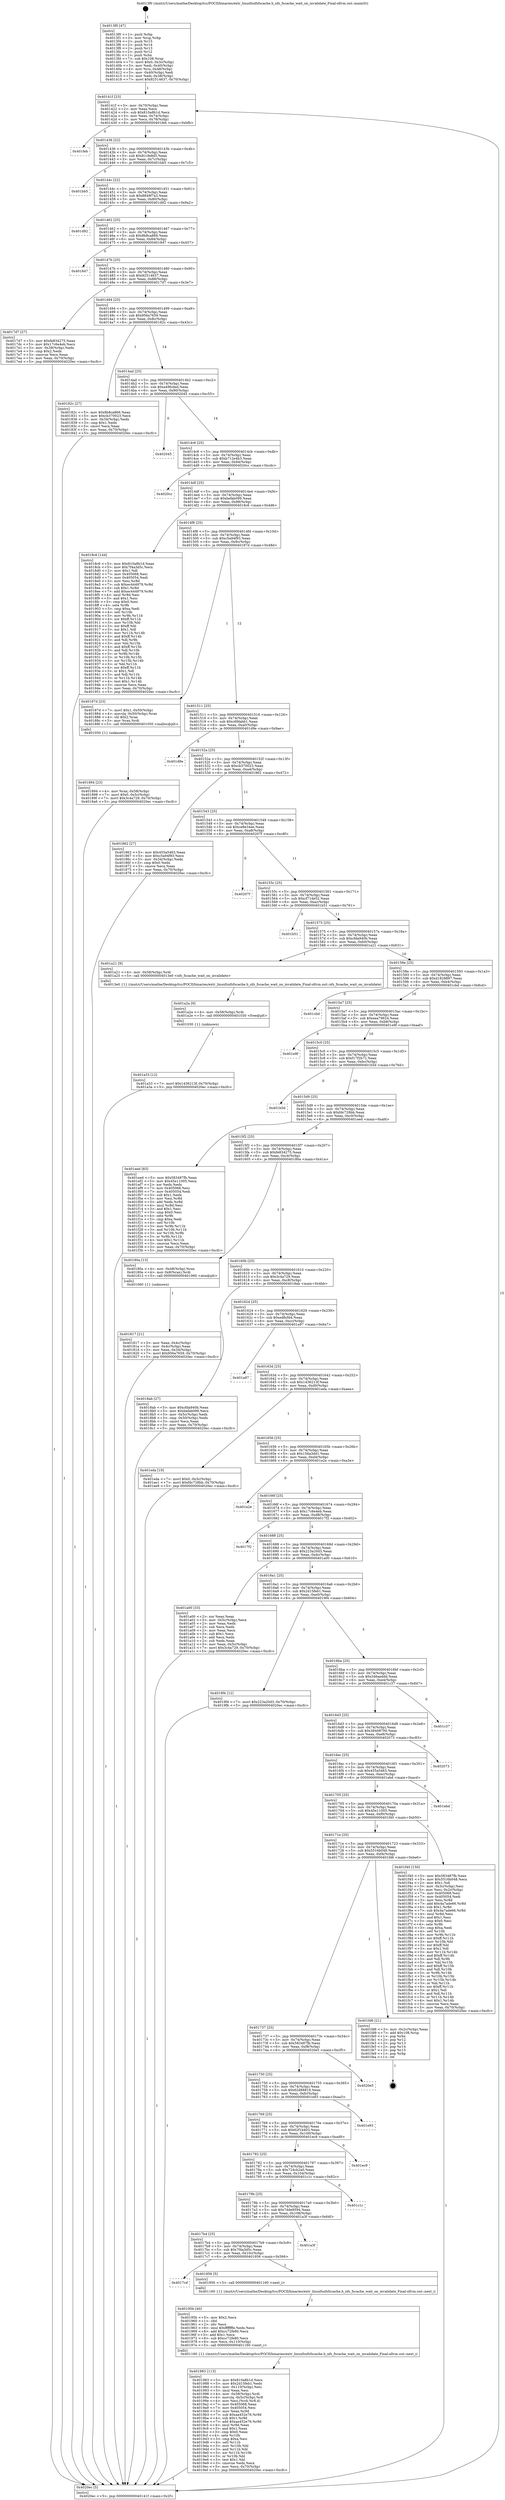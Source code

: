 digraph "0x4013f0" {
  label = "0x4013f0 (/mnt/c/Users/mathe/Desktop/tcc/POCII/binaries/extr_linuxfsnfsfscache.h_nfs_fscache_wait_on_invalidate_Final-ollvm.out::main(0))"
  labelloc = "t"
  node[shape=record]

  Entry [label="",width=0.3,height=0.3,shape=circle,fillcolor=black,style=filled]
  "0x40141f" [label="{
     0x40141f [23]\l
     | [instrs]\l
     &nbsp;&nbsp;0x40141f \<+3\>: mov -0x70(%rbp),%eax\l
     &nbsp;&nbsp;0x401422 \<+2\>: mov %eax,%ecx\l
     &nbsp;&nbsp;0x401424 \<+6\>: sub $0x810a8b1d,%ecx\l
     &nbsp;&nbsp;0x40142a \<+3\>: mov %eax,-0x74(%rbp)\l
     &nbsp;&nbsp;0x40142d \<+3\>: mov %ecx,-0x78(%rbp)\l
     &nbsp;&nbsp;0x401430 \<+6\>: je 0000000000401feb \<main+0xbfb\>\l
  }"]
  "0x401feb" [label="{
     0x401feb\l
  }", style=dashed]
  "0x401436" [label="{
     0x401436 [22]\l
     | [instrs]\l
     &nbsp;&nbsp;0x401436 \<+5\>: jmp 000000000040143b \<main+0x4b\>\l
     &nbsp;&nbsp;0x40143b \<+3\>: mov -0x74(%rbp),%eax\l
     &nbsp;&nbsp;0x40143e \<+5\>: sub $0x81cfe8d5,%eax\l
     &nbsp;&nbsp;0x401443 \<+3\>: mov %eax,-0x7c(%rbp)\l
     &nbsp;&nbsp;0x401446 \<+6\>: je 0000000000401bb5 \<main+0x7c5\>\l
  }"]
  Exit [label="",width=0.3,height=0.3,shape=circle,fillcolor=black,style=filled,peripheries=2]
  "0x401bb5" [label="{
     0x401bb5\l
  }", style=dashed]
  "0x40144c" [label="{
     0x40144c [22]\l
     | [instrs]\l
     &nbsp;&nbsp;0x40144c \<+5\>: jmp 0000000000401451 \<main+0x61\>\l
     &nbsp;&nbsp;0x401451 \<+3\>: mov -0x74(%rbp),%eax\l
     &nbsp;&nbsp;0x401454 \<+5\>: sub $0x8849f7a3,%eax\l
     &nbsp;&nbsp;0x401459 \<+3\>: mov %eax,-0x80(%rbp)\l
     &nbsp;&nbsp;0x40145c \<+6\>: je 0000000000401d92 \<main+0x9a2\>\l
  }"]
  "0x401a33" [label="{
     0x401a33 [12]\l
     | [instrs]\l
     &nbsp;&nbsp;0x401a33 \<+7\>: movl $0x1436213f,-0x70(%rbp)\l
     &nbsp;&nbsp;0x401a3a \<+5\>: jmp 00000000004020ec \<main+0xcfc\>\l
  }"]
  "0x401d92" [label="{
     0x401d92\l
  }", style=dashed]
  "0x401462" [label="{
     0x401462 [25]\l
     | [instrs]\l
     &nbsp;&nbsp;0x401462 \<+5\>: jmp 0000000000401467 \<main+0x77\>\l
     &nbsp;&nbsp;0x401467 \<+3\>: mov -0x74(%rbp),%eax\l
     &nbsp;&nbsp;0x40146a \<+5\>: sub $0x8b8ca866,%eax\l
     &nbsp;&nbsp;0x40146f \<+6\>: mov %eax,-0x84(%rbp)\l
     &nbsp;&nbsp;0x401475 \<+6\>: je 0000000000401847 \<main+0x457\>\l
  }"]
  "0x401a2a" [label="{
     0x401a2a [9]\l
     | [instrs]\l
     &nbsp;&nbsp;0x401a2a \<+4\>: mov -0x58(%rbp),%rdi\l
     &nbsp;&nbsp;0x401a2e \<+5\>: call 0000000000401030 \<free@plt\>\l
     | [calls]\l
     &nbsp;&nbsp;0x401030 \{1\} (unknown)\l
  }"]
  "0x401847" [label="{
     0x401847\l
  }", style=dashed]
  "0x40147b" [label="{
     0x40147b [25]\l
     | [instrs]\l
     &nbsp;&nbsp;0x40147b \<+5\>: jmp 0000000000401480 \<main+0x90\>\l
     &nbsp;&nbsp;0x401480 \<+3\>: mov -0x74(%rbp),%eax\l
     &nbsp;&nbsp;0x401483 \<+5\>: sub $0x92514637,%eax\l
     &nbsp;&nbsp;0x401488 \<+6\>: mov %eax,-0x88(%rbp)\l
     &nbsp;&nbsp;0x40148e \<+6\>: je 00000000004017d7 \<main+0x3e7\>\l
  }"]
  "0x401983" [label="{
     0x401983 [113]\l
     | [instrs]\l
     &nbsp;&nbsp;0x401983 \<+5\>: mov $0x810a8b1d,%ecx\l
     &nbsp;&nbsp;0x401988 \<+5\>: mov $0x2d15feb1,%edx\l
     &nbsp;&nbsp;0x40198d \<+6\>: mov -0x110(%rbp),%esi\l
     &nbsp;&nbsp;0x401993 \<+3\>: imul %eax,%esi\l
     &nbsp;&nbsp;0x401996 \<+4\>: mov -0x58(%rbp),%rdi\l
     &nbsp;&nbsp;0x40199a \<+4\>: movslq -0x5c(%rbp),%r8\l
     &nbsp;&nbsp;0x40199e \<+4\>: mov %esi,(%rdi,%r8,4)\l
     &nbsp;&nbsp;0x4019a2 \<+7\>: mov 0x405068,%eax\l
     &nbsp;&nbsp;0x4019a9 \<+7\>: mov 0x405054,%esi\l
     &nbsp;&nbsp;0x4019b0 \<+3\>: mov %eax,%r9d\l
     &nbsp;&nbsp;0x4019b3 \<+7\>: sub $0xaa452e76,%r9d\l
     &nbsp;&nbsp;0x4019ba \<+4\>: sub $0x1,%r9d\l
     &nbsp;&nbsp;0x4019be \<+7\>: add $0xaa452e76,%r9d\l
     &nbsp;&nbsp;0x4019c5 \<+4\>: imul %r9d,%eax\l
     &nbsp;&nbsp;0x4019c9 \<+3\>: and $0x1,%eax\l
     &nbsp;&nbsp;0x4019cc \<+3\>: cmp $0x0,%eax\l
     &nbsp;&nbsp;0x4019cf \<+4\>: sete %r10b\l
     &nbsp;&nbsp;0x4019d3 \<+3\>: cmp $0xa,%esi\l
     &nbsp;&nbsp;0x4019d6 \<+4\>: setl %r11b\l
     &nbsp;&nbsp;0x4019da \<+3\>: mov %r10b,%bl\l
     &nbsp;&nbsp;0x4019dd \<+3\>: and %r11b,%bl\l
     &nbsp;&nbsp;0x4019e0 \<+3\>: xor %r11b,%r10b\l
     &nbsp;&nbsp;0x4019e3 \<+3\>: or %r10b,%bl\l
     &nbsp;&nbsp;0x4019e6 \<+3\>: test $0x1,%bl\l
     &nbsp;&nbsp;0x4019e9 \<+3\>: cmovne %edx,%ecx\l
     &nbsp;&nbsp;0x4019ec \<+3\>: mov %ecx,-0x70(%rbp)\l
     &nbsp;&nbsp;0x4019ef \<+5\>: jmp 00000000004020ec \<main+0xcfc\>\l
  }"]
  "0x4017d7" [label="{
     0x4017d7 [27]\l
     | [instrs]\l
     &nbsp;&nbsp;0x4017d7 \<+5\>: mov $0xfe834275,%eax\l
     &nbsp;&nbsp;0x4017dc \<+5\>: mov $0x17c6e4eb,%ecx\l
     &nbsp;&nbsp;0x4017e1 \<+3\>: mov -0x38(%rbp),%edx\l
     &nbsp;&nbsp;0x4017e4 \<+3\>: cmp $0x2,%edx\l
     &nbsp;&nbsp;0x4017e7 \<+3\>: cmovne %ecx,%eax\l
     &nbsp;&nbsp;0x4017ea \<+3\>: mov %eax,-0x70(%rbp)\l
     &nbsp;&nbsp;0x4017ed \<+5\>: jmp 00000000004020ec \<main+0xcfc\>\l
  }"]
  "0x401494" [label="{
     0x401494 [25]\l
     | [instrs]\l
     &nbsp;&nbsp;0x401494 \<+5\>: jmp 0000000000401499 \<main+0xa9\>\l
     &nbsp;&nbsp;0x401499 \<+3\>: mov -0x74(%rbp),%eax\l
     &nbsp;&nbsp;0x40149c \<+5\>: sub $0x956a7659,%eax\l
     &nbsp;&nbsp;0x4014a1 \<+6\>: mov %eax,-0x8c(%rbp)\l
     &nbsp;&nbsp;0x4014a7 \<+6\>: je 000000000040182c \<main+0x43c\>\l
  }"]
  "0x4020ec" [label="{
     0x4020ec [5]\l
     | [instrs]\l
     &nbsp;&nbsp;0x4020ec \<+5\>: jmp 000000000040141f \<main+0x2f\>\l
  }"]
  "0x4013f0" [label="{
     0x4013f0 [47]\l
     | [instrs]\l
     &nbsp;&nbsp;0x4013f0 \<+1\>: push %rbp\l
     &nbsp;&nbsp;0x4013f1 \<+3\>: mov %rsp,%rbp\l
     &nbsp;&nbsp;0x4013f4 \<+2\>: push %r15\l
     &nbsp;&nbsp;0x4013f6 \<+2\>: push %r14\l
     &nbsp;&nbsp;0x4013f8 \<+2\>: push %r13\l
     &nbsp;&nbsp;0x4013fa \<+2\>: push %r12\l
     &nbsp;&nbsp;0x4013fc \<+1\>: push %rbx\l
     &nbsp;&nbsp;0x4013fd \<+7\>: sub $0x108,%rsp\l
     &nbsp;&nbsp;0x401404 \<+7\>: movl $0x0,-0x3c(%rbp)\l
     &nbsp;&nbsp;0x40140b \<+3\>: mov %edi,-0x40(%rbp)\l
     &nbsp;&nbsp;0x40140e \<+4\>: mov %rsi,-0x48(%rbp)\l
     &nbsp;&nbsp;0x401412 \<+3\>: mov -0x40(%rbp),%edi\l
     &nbsp;&nbsp;0x401415 \<+3\>: mov %edi,-0x38(%rbp)\l
     &nbsp;&nbsp;0x401418 \<+7\>: movl $0x92514637,-0x70(%rbp)\l
  }"]
  "0x40195b" [label="{
     0x40195b [40]\l
     | [instrs]\l
     &nbsp;&nbsp;0x40195b \<+5\>: mov $0x2,%ecx\l
     &nbsp;&nbsp;0x401960 \<+1\>: cltd\l
     &nbsp;&nbsp;0x401961 \<+2\>: idiv %ecx\l
     &nbsp;&nbsp;0x401963 \<+6\>: imul $0xfffffffe,%edx,%ecx\l
     &nbsp;&nbsp;0x401969 \<+6\>: add $0xcc72fe80,%ecx\l
     &nbsp;&nbsp;0x40196f \<+3\>: add $0x1,%ecx\l
     &nbsp;&nbsp;0x401972 \<+6\>: sub $0xcc72fe80,%ecx\l
     &nbsp;&nbsp;0x401978 \<+6\>: mov %ecx,-0x110(%rbp)\l
     &nbsp;&nbsp;0x40197e \<+5\>: call 0000000000401160 \<next_i\>\l
     | [calls]\l
     &nbsp;&nbsp;0x401160 \{1\} (/mnt/c/Users/mathe/Desktop/tcc/POCII/binaries/extr_linuxfsnfsfscache.h_nfs_fscache_wait_on_invalidate_Final-ollvm.out::next_i)\l
  }"]
  "0x40182c" [label="{
     0x40182c [27]\l
     | [instrs]\l
     &nbsp;&nbsp;0x40182c \<+5\>: mov $0x8b8ca866,%eax\l
     &nbsp;&nbsp;0x401831 \<+5\>: mov $0xcb370023,%ecx\l
     &nbsp;&nbsp;0x401836 \<+3\>: mov -0x34(%rbp),%edx\l
     &nbsp;&nbsp;0x401839 \<+3\>: cmp $0x1,%edx\l
     &nbsp;&nbsp;0x40183c \<+3\>: cmovl %ecx,%eax\l
     &nbsp;&nbsp;0x40183f \<+3\>: mov %eax,-0x70(%rbp)\l
     &nbsp;&nbsp;0x401842 \<+5\>: jmp 00000000004020ec \<main+0xcfc\>\l
  }"]
  "0x4014ad" [label="{
     0x4014ad [25]\l
     | [instrs]\l
     &nbsp;&nbsp;0x4014ad \<+5\>: jmp 00000000004014b2 \<main+0xc2\>\l
     &nbsp;&nbsp;0x4014b2 \<+3\>: mov -0x74(%rbp),%eax\l
     &nbsp;&nbsp;0x4014b5 \<+5\>: sub $0xa49fcded,%eax\l
     &nbsp;&nbsp;0x4014ba \<+6\>: mov %eax,-0x90(%rbp)\l
     &nbsp;&nbsp;0x4014c0 \<+6\>: je 0000000000402045 \<main+0xc55\>\l
  }"]
  "0x4017cd" [label="{
     0x4017cd\l
  }", style=dashed]
  "0x402045" [label="{
     0x402045\l
  }", style=dashed]
  "0x4014c6" [label="{
     0x4014c6 [25]\l
     | [instrs]\l
     &nbsp;&nbsp;0x4014c6 \<+5\>: jmp 00000000004014cb \<main+0xdb\>\l
     &nbsp;&nbsp;0x4014cb \<+3\>: mov -0x74(%rbp),%eax\l
     &nbsp;&nbsp;0x4014ce \<+5\>: sub $0xb712e4b3,%eax\l
     &nbsp;&nbsp;0x4014d3 \<+6\>: mov %eax,-0x94(%rbp)\l
     &nbsp;&nbsp;0x4014d9 \<+6\>: je 00000000004020cc \<main+0xcdc\>\l
  }"]
  "0x401956" [label="{
     0x401956 [5]\l
     | [instrs]\l
     &nbsp;&nbsp;0x401956 \<+5\>: call 0000000000401160 \<next_i\>\l
     | [calls]\l
     &nbsp;&nbsp;0x401160 \{1\} (/mnt/c/Users/mathe/Desktop/tcc/POCII/binaries/extr_linuxfsnfsfscache.h_nfs_fscache_wait_on_invalidate_Final-ollvm.out::next_i)\l
  }"]
  "0x4020cc" [label="{
     0x4020cc\l
  }", style=dashed]
  "0x4014df" [label="{
     0x4014df [25]\l
     | [instrs]\l
     &nbsp;&nbsp;0x4014df \<+5\>: jmp 00000000004014e4 \<main+0xf4\>\l
     &nbsp;&nbsp;0x4014e4 \<+3\>: mov -0x74(%rbp),%eax\l
     &nbsp;&nbsp;0x4014e7 \<+5\>: sub $0xbefab099,%eax\l
     &nbsp;&nbsp;0x4014ec \<+6\>: mov %eax,-0x98(%rbp)\l
     &nbsp;&nbsp;0x4014f2 \<+6\>: je 00000000004018c6 \<main+0x4d6\>\l
  }"]
  "0x4017b4" [label="{
     0x4017b4 [25]\l
     | [instrs]\l
     &nbsp;&nbsp;0x4017b4 \<+5\>: jmp 00000000004017b9 \<main+0x3c9\>\l
     &nbsp;&nbsp;0x4017b9 \<+3\>: mov -0x74(%rbp),%eax\l
     &nbsp;&nbsp;0x4017bc \<+5\>: sub $0x7f4a3d5c,%eax\l
     &nbsp;&nbsp;0x4017c1 \<+6\>: mov %eax,-0x10c(%rbp)\l
     &nbsp;&nbsp;0x4017c7 \<+6\>: je 0000000000401956 \<main+0x566\>\l
  }"]
  "0x4018c6" [label="{
     0x4018c6 [144]\l
     | [instrs]\l
     &nbsp;&nbsp;0x4018c6 \<+5\>: mov $0x810a8b1d,%eax\l
     &nbsp;&nbsp;0x4018cb \<+5\>: mov $0x7f4a3d5c,%ecx\l
     &nbsp;&nbsp;0x4018d0 \<+2\>: mov $0x1,%dl\l
     &nbsp;&nbsp;0x4018d2 \<+7\>: mov 0x405068,%esi\l
     &nbsp;&nbsp;0x4018d9 \<+7\>: mov 0x405054,%edi\l
     &nbsp;&nbsp;0x4018e0 \<+3\>: mov %esi,%r8d\l
     &nbsp;&nbsp;0x4018e3 \<+7\>: sub $0xec444979,%r8d\l
     &nbsp;&nbsp;0x4018ea \<+4\>: sub $0x1,%r8d\l
     &nbsp;&nbsp;0x4018ee \<+7\>: add $0xec444979,%r8d\l
     &nbsp;&nbsp;0x4018f5 \<+4\>: imul %r8d,%esi\l
     &nbsp;&nbsp;0x4018f9 \<+3\>: and $0x1,%esi\l
     &nbsp;&nbsp;0x4018fc \<+3\>: cmp $0x0,%esi\l
     &nbsp;&nbsp;0x4018ff \<+4\>: sete %r9b\l
     &nbsp;&nbsp;0x401903 \<+3\>: cmp $0xa,%edi\l
     &nbsp;&nbsp;0x401906 \<+4\>: setl %r10b\l
     &nbsp;&nbsp;0x40190a \<+3\>: mov %r9b,%r11b\l
     &nbsp;&nbsp;0x40190d \<+4\>: xor $0xff,%r11b\l
     &nbsp;&nbsp;0x401911 \<+3\>: mov %r10b,%bl\l
     &nbsp;&nbsp;0x401914 \<+3\>: xor $0xff,%bl\l
     &nbsp;&nbsp;0x401917 \<+3\>: xor $0x1,%dl\l
     &nbsp;&nbsp;0x40191a \<+3\>: mov %r11b,%r14b\l
     &nbsp;&nbsp;0x40191d \<+4\>: and $0xff,%r14b\l
     &nbsp;&nbsp;0x401921 \<+3\>: and %dl,%r9b\l
     &nbsp;&nbsp;0x401924 \<+3\>: mov %bl,%r15b\l
     &nbsp;&nbsp;0x401927 \<+4\>: and $0xff,%r15b\l
     &nbsp;&nbsp;0x40192b \<+3\>: and %dl,%r10b\l
     &nbsp;&nbsp;0x40192e \<+3\>: or %r9b,%r14b\l
     &nbsp;&nbsp;0x401931 \<+3\>: or %r10b,%r15b\l
     &nbsp;&nbsp;0x401934 \<+3\>: xor %r15b,%r14b\l
     &nbsp;&nbsp;0x401937 \<+3\>: or %bl,%r11b\l
     &nbsp;&nbsp;0x40193a \<+4\>: xor $0xff,%r11b\l
     &nbsp;&nbsp;0x40193e \<+3\>: or $0x1,%dl\l
     &nbsp;&nbsp;0x401941 \<+3\>: and %dl,%r11b\l
     &nbsp;&nbsp;0x401944 \<+3\>: or %r11b,%r14b\l
     &nbsp;&nbsp;0x401947 \<+4\>: test $0x1,%r14b\l
     &nbsp;&nbsp;0x40194b \<+3\>: cmovne %ecx,%eax\l
     &nbsp;&nbsp;0x40194e \<+3\>: mov %eax,-0x70(%rbp)\l
     &nbsp;&nbsp;0x401951 \<+5\>: jmp 00000000004020ec \<main+0xcfc\>\l
  }"]
  "0x4014f8" [label="{
     0x4014f8 [25]\l
     | [instrs]\l
     &nbsp;&nbsp;0x4014f8 \<+5\>: jmp 00000000004014fd \<main+0x10d\>\l
     &nbsp;&nbsp;0x4014fd \<+3\>: mov -0x74(%rbp),%eax\l
     &nbsp;&nbsp;0x401500 \<+5\>: sub $0xc5a94f93,%eax\l
     &nbsp;&nbsp;0x401505 \<+6\>: mov %eax,-0x9c(%rbp)\l
     &nbsp;&nbsp;0x40150b \<+6\>: je 000000000040187d \<main+0x48d\>\l
  }"]
  "0x401a3f" [label="{
     0x401a3f\l
  }", style=dashed]
  "0x40187d" [label="{
     0x40187d [23]\l
     | [instrs]\l
     &nbsp;&nbsp;0x40187d \<+7\>: movl $0x1,-0x50(%rbp)\l
     &nbsp;&nbsp;0x401884 \<+4\>: movslq -0x50(%rbp),%rax\l
     &nbsp;&nbsp;0x401888 \<+4\>: shl $0x2,%rax\l
     &nbsp;&nbsp;0x40188c \<+3\>: mov %rax,%rdi\l
     &nbsp;&nbsp;0x40188f \<+5\>: call 0000000000401050 \<malloc@plt\>\l
     | [calls]\l
     &nbsp;&nbsp;0x401050 \{1\} (unknown)\l
  }"]
  "0x401511" [label="{
     0x401511 [25]\l
     | [instrs]\l
     &nbsp;&nbsp;0x401511 \<+5\>: jmp 0000000000401516 \<main+0x126\>\l
     &nbsp;&nbsp;0x401516 \<+3\>: mov -0x74(%rbp),%eax\l
     &nbsp;&nbsp;0x401519 \<+5\>: sub $0xc6fdabb1,%eax\l
     &nbsp;&nbsp;0x40151e \<+6\>: mov %eax,-0xa0(%rbp)\l
     &nbsp;&nbsp;0x401524 \<+6\>: je 0000000000401d9e \<main+0x9ae\>\l
  }"]
  "0x40179b" [label="{
     0x40179b [25]\l
     | [instrs]\l
     &nbsp;&nbsp;0x40179b \<+5\>: jmp 00000000004017a0 \<main+0x3b0\>\l
     &nbsp;&nbsp;0x4017a0 \<+3\>: mov -0x74(%rbp),%eax\l
     &nbsp;&nbsp;0x4017a3 \<+5\>: sub $0x7dde9594,%eax\l
     &nbsp;&nbsp;0x4017a8 \<+6\>: mov %eax,-0x108(%rbp)\l
     &nbsp;&nbsp;0x4017ae \<+6\>: je 0000000000401a3f \<main+0x64f\>\l
  }"]
  "0x401d9e" [label="{
     0x401d9e\l
  }", style=dashed]
  "0x40152a" [label="{
     0x40152a [25]\l
     | [instrs]\l
     &nbsp;&nbsp;0x40152a \<+5\>: jmp 000000000040152f \<main+0x13f\>\l
     &nbsp;&nbsp;0x40152f \<+3\>: mov -0x74(%rbp),%eax\l
     &nbsp;&nbsp;0x401532 \<+5\>: sub $0xcb370023,%eax\l
     &nbsp;&nbsp;0x401537 \<+6\>: mov %eax,-0xa4(%rbp)\l
     &nbsp;&nbsp;0x40153d \<+6\>: je 0000000000401862 \<main+0x472\>\l
  }"]
  "0x401c1c" [label="{
     0x401c1c\l
  }", style=dashed]
  "0x401862" [label="{
     0x401862 [27]\l
     | [instrs]\l
     &nbsp;&nbsp;0x401862 \<+5\>: mov $0x455a5463,%eax\l
     &nbsp;&nbsp;0x401867 \<+5\>: mov $0xc5a94f93,%ecx\l
     &nbsp;&nbsp;0x40186c \<+3\>: mov -0x34(%rbp),%edx\l
     &nbsp;&nbsp;0x40186f \<+3\>: cmp $0x0,%edx\l
     &nbsp;&nbsp;0x401872 \<+3\>: cmove %ecx,%eax\l
     &nbsp;&nbsp;0x401875 \<+3\>: mov %eax,-0x70(%rbp)\l
     &nbsp;&nbsp;0x401878 \<+5\>: jmp 00000000004020ec \<main+0xcfc\>\l
  }"]
  "0x401543" [label="{
     0x401543 [25]\l
     | [instrs]\l
     &nbsp;&nbsp;0x401543 \<+5\>: jmp 0000000000401548 \<main+0x158\>\l
     &nbsp;&nbsp;0x401548 \<+3\>: mov -0x74(%rbp),%eax\l
     &nbsp;&nbsp;0x40154b \<+5\>: sub $0xce8e34ee,%eax\l
     &nbsp;&nbsp;0x401550 \<+6\>: mov %eax,-0xa8(%rbp)\l
     &nbsp;&nbsp;0x401556 \<+6\>: je 000000000040207f \<main+0xc8f\>\l
  }"]
  "0x401782" [label="{
     0x401782 [25]\l
     | [instrs]\l
     &nbsp;&nbsp;0x401782 \<+5\>: jmp 0000000000401787 \<main+0x397\>\l
     &nbsp;&nbsp;0x401787 \<+3\>: mov -0x74(%rbp),%eax\l
     &nbsp;&nbsp;0x40178a \<+5\>: sub $0x724cb2a0,%eax\l
     &nbsp;&nbsp;0x40178f \<+6\>: mov %eax,-0x104(%rbp)\l
     &nbsp;&nbsp;0x401795 \<+6\>: je 0000000000401c1c \<main+0x82c\>\l
  }"]
  "0x40207f" [label="{
     0x40207f\l
  }", style=dashed]
  "0x40155c" [label="{
     0x40155c [25]\l
     | [instrs]\l
     &nbsp;&nbsp;0x40155c \<+5\>: jmp 0000000000401561 \<main+0x171\>\l
     &nbsp;&nbsp;0x401561 \<+3\>: mov -0x74(%rbp),%eax\l
     &nbsp;&nbsp;0x401564 \<+5\>: sub $0xcf71de52,%eax\l
     &nbsp;&nbsp;0x401569 \<+6\>: mov %eax,-0xac(%rbp)\l
     &nbsp;&nbsp;0x40156f \<+6\>: je 0000000000401b51 \<main+0x761\>\l
  }"]
  "0x401ec9" [label="{
     0x401ec9\l
  }", style=dashed]
  "0x401b51" [label="{
     0x401b51\l
  }", style=dashed]
  "0x401575" [label="{
     0x401575 [25]\l
     | [instrs]\l
     &nbsp;&nbsp;0x401575 \<+5\>: jmp 000000000040157a \<main+0x18a\>\l
     &nbsp;&nbsp;0x40157a \<+3\>: mov -0x74(%rbp),%eax\l
     &nbsp;&nbsp;0x40157d \<+5\>: sub $0xcfda940b,%eax\l
     &nbsp;&nbsp;0x401582 \<+6\>: mov %eax,-0xb0(%rbp)\l
     &nbsp;&nbsp;0x401588 \<+6\>: je 0000000000401a21 \<main+0x631\>\l
  }"]
  "0x401769" [label="{
     0x401769 [25]\l
     | [instrs]\l
     &nbsp;&nbsp;0x401769 \<+5\>: jmp 000000000040176e \<main+0x37e\>\l
     &nbsp;&nbsp;0x40176e \<+3\>: mov -0x74(%rbp),%eax\l
     &nbsp;&nbsp;0x401771 \<+5\>: sub $0x62f1b403,%eax\l
     &nbsp;&nbsp;0x401776 \<+6\>: mov %eax,-0x100(%rbp)\l
     &nbsp;&nbsp;0x40177c \<+6\>: je 0000000000401ec9 \<main+0xad9\>\l
  }"]
  "0x401a21" [label="{
     0x401a21 [9]\l
     | [instrs]\l
     &nbsp;&nbsp;0x401a21 \<+4\>: mov -0x58(%rbp),%rdi\l
     &nbsp;&nbsp;0x401a25 \<+5\>: call 00000000004013e0 \<nfs_fscache_wait_on_invalidate\>\l
     | [calls]\l
     &nbsp;&nbsp;0x4013e0 \{1\} (/mnt/c/Users/mathe/Desktop/tcc/POCII/binaries/extr_linuxfsnfsfscache.h_nfs_fscache_wait_on_invalidate_Final-ollvm.out::nfs_fscache_wait_on_invalidate)\l
  }"]
  "0x40158e" [label="{
     0x40158e [25]\l
     | [instrs]\l
     &nbsp;&nbsp;0x40158e \<+5\>: jmp 0000000000401593 \<main+0x1a3\>\l
     &nbsp;&nbsp;0x401593 \<+3\>: mov -0x74(%rbp),%eax\l
     &nbsp;&nbsp;0x401596 \<+5\>: sub $0xd1828897,%eax\l
     &nbsp;&nbsp;0x40159b \<+6\>: mov %eax,-0xb4(%rbp)\l
     &nbsp;&nbsp;0x4015a1 \<+6\>: je 0000000000401cbd \<main+0x8cd\>\l
  }"]
  "0x401e93" [label="{
     0x401e93\l
  }", style=dashed]
  "0x401cbd" [label="{
     0x401cbd\l
  }", style=dashed]
  "0x4015a7" [label="{
     0x4015a7 [25]\l
     | [instrs]\l
     &nbsp;&nbsp;0x4015a7 \<+5\>: jmp 00000000004015ac \<main+0x1bc\>\l
     &nbsp;&nbsp;0x4015ac \<+3\>: mov -0x74(%rbp),%eax\l
     &nbsp;&nbsp;0x4015af \<+5\>: sub $0xeea79624,%eax\l
     &nbsp;&nbsp;0x4015b4 \<+6\>: mov %eax,-0xb8(%rbp)\l
     &nbsp;&nbsp;0x4015ba \<+6\>: je 0000000000401e9f \<main+0xaaf\>\l
  }"]
  "0x401750" [label="{
     0x401750 [25]\l
     | [instrs]\l
     &nbsp;&nbsp;0x401750 \<+5\>: jmp 0000000000401755 \<main+0x365\>\l
     &nbsp;&nbsp;0x401755 \<+3\>: mov -0x74(%rbp),%eax\l
     &nbsp;&nbsp;0x401758 \<+5\>: sub $0x62d88819,%eax\l
     &nbsp;&nbsp;0x40175d \<+6\>: mov %eax,-0xfc(%rbp)\l
     &nbsp;&nbsp;0x401763 \<+6\>: je 0000000000401e93 \<main+0xaa3\>\l
  }"]
  "0x401e9f" [label="{
     0x401e9f\l
  }", style=dashed]
  "0x4015c0" [label="{
     0x4015c0 [25]\l
     | [instrs]\l
     &nbsp;&nbsp;0x4015c0 \<+5\>: jmp 00000000004015c5 \<main+0x1d5\>\l
     &nbsp;&nbsp;0x4015c5 \<+3\>: mov -0x74(%rbp),%eax\l
     &nbsp;&nbsp;0x4015c8 \<+5\>: sub $0xf17f2b72,%eax\l
     &nbsp;&nbsp;0x4015cd \<+6\>: mov %eax,-0xbc(%rbp)\l
     &nbsp;&nbsp;0x4015d3 \<+6\>: je 0000000000401b5d \<main+0x76d\>\l
  }"]
  "0x4020e5" [label="{
     0x4020e5\l
  }", style=dashed]
  "0x401b5d" [label="{
     0x401b5d\l
  }", style=dashed]
  "0x4015d9" [label="{
     0x4015d9 [25]\l
     | [instrs]\l
     &nbsp;&nbsp;0x4015d9 \<+5\>: jmp 00000000004015de \<main+0x1ee\>\l
     &nbsp;&nbsp;0x4015de \<+3\>: mov -0x74(%rbp),%eax\l
     &nbsp;&nbsp;0x4015e1 \<+5\>: sub $0xfdc728bb,%eax\l
     &nbsp;&nbsp;0x4015e6 \<+6\>: mov %eax,-0xc0(%rbp)\l
     &nbsp;&nbsp;0x4015ec \<+6\>: je 0000000000401eed \<main+0xafd\>\l
  }"]
  "0x401737" [label="{
     0x401737 [25]\l
     | [instrs]\l
     &nbsp;&nbsp;0x401737 \<+5\>: jmp 000000000040173c \<main+0x34c\>\l
     &nbsp;&nbsp;0x40173c \<+3\>: mov -0x74(%rbp),%eax\l
     &nbsp;&nbsp;0x40173f \<+5\>: sub $0x583487fb,%eax\l
     &nbsp;&nbsp;0x401744 \<+6\>: mov %eax,-0xf8(%rbp)\l
     &nbsp;&nbsp;0x40174a \<+6\>: je 00000000004020e5 \<main+0xcf5\>\l
  }"]
  "0x401eed" [label="{
     0x401eed [83]\l
     | [instrs]\l
     &nbsp;&nbsp;0x401eed \<+5\>: mov $0x583487fb,%eax\l
     &nbsp;&nbsp;0x401ef2 \<+5\>: mov $0x45e11005,%ecx\l
     &nbsp;&nbsp;0x401ef7 \<+2\>: xor %edx,%edx\l
     &nbsp;&nbsp;0x401ef9 \<+7\>: mov 0x405068,%esi\l
     &nbsp;&nbsp;0x401f00 \<+7\>: mov 0x405054,%edi\l
     &nbsp;&nbsp;0x401f07 \<+3\>: sub $0x1,%edx\l
     &nbsp;&nbsp;0x401f0a \<+3\>: mov %esi,%r8d\l
     &nbsp;&nbsp;0x401f0d \<+3\>: add %edx,%r8d\l
     &nbsp;&nbsp;0x401f10 \<+4\>: imul %r8d,%esi\l
     &nbsp;&nbsp;0x401f14 \<+3\>: and $0x1,%esi\l
     &nbsp;&nbsp;0x401f17 \<+3\>: cmp $0x0,%esi\l
     &nbsp;&nbsp;0x401f1a \<+4\>: sete %r9b\l
     &nbsp;&nbsp;0x401f1e \<+3\>: cmp $0xa,%edi\l
     &nbsp;&nbsp;0x401f21 \<+4\>: setl %r10b\l
     &nbsp;&nbsp;0x401f25 \<+3\>: mov %r9b,%r11b\l
     &nbsp;&nbsp;0x401f28 \<+3\>: and %r10b,%r11b\l
     &nbsp;&nbsp;0x401f2b \<+3\>: xor %r10b,%r9b\l
     &nbsp;&nbsp;0x401f2e \<+3\>: or %r9b,%r11b\l
     &nbsp;&nbsp;0x401f31 \<+4\>: test $0x1,%r11b\l
     &nbsp;&nbsp;0x401f35 \<+3\>: cmovne %ecx,%eax\l
     &nbsp;&nbsp;0x401f38 \<+3\>: mov %eax,-0x70(%rbp)\l
     &nbsp;&nbsp;0x401f3b \<+5\>: jmp 00000000004020ec \<main+0xcfc\>\l
  }"]
  "0x4015f2" [label="{
     0x4015f2 [25]\l
     | [instrs]\l
     &nbsp;&nbsp;0x4015f2 \<+5\>: jmp 00000000004015f7 \<main+0x207\>\l
     &nbsp;&nbsp;0x4015f7 \<+3\>: mov -0x74(%rbp),%eax\l
     &nbsp;&nbsp;0x4015fa \<+5\>: sub $0xfe834275,%eax\l
     &nbsp;&nbsp;0x4015ff \<+6\>: mov %eax,-0xc4(%rbp)\l
     &nbsp;&nbsp;0x401605 \<+6\>: je 000000000040180a \<main+0x41a\>\l
  }"]
  "0x401fd6" [label="{
     0x401fd6 [21]\l
     | [instrs]\l
     &nbsp;&nbsp;0x401fd6 \<+3\>: mov -0x2c(%rbp),%eax\l
     &nbsp;&nbsp;0x401fd9 \<+7\>: add $0x108,%rsp\l
     &nbsp;&nbsp;0x401fe0 \<+1\>: pop %rbx\l
     &nbsp;&nbsp;0x401fe1 \<+2\>: pop %r12\l
     &nbsp;&nbsp;0x401fe3 \<+2\>: pop %r13\l
     &nbsp;&nbsp;0x401fe5 \<+2\>: pop %r14\l
     &nbsp;&nbsp;0x401fe7 \<+2\>: pop %r15\l
     &nbsp;&nbsp;0x401fe9 \<+1\>: pop %rbp\l
     &nbsp;&nbsp;0x401fea \<+1\>: ret\l
  }"]
  "0x40180a" [label="{
     0x40180a [13]\l
     | [instrs]\l
     &nbsp;&nbsp;0x40180a \<+4\>: mov -0x48(%rbp),%rax\l
     &nbsp;&nbsp;0x40180e \<+4\>: mov 0x8(%rax),%rdi\l
     &nbsp;&nbsp;0x401812 \<+5\>: call 0000000000401060 \<atoi@plt\>\l
     | [calls]\l
     &nbsp;&nbsp;0x401060 \{1\} (unknown)\l
  }"]
  "0x40160b" [label="{
     0x40160b [25]\l
     | [instrs]\l
     &nbsp;&nbsp;0x40160b \<+5\>: jmp 0000000000401610 \<main+0x220\>\l
     &nbsp;&nbsp;0x401610 \<+3\>: mov -0x74(%rbp),%eax\l
     &nbsp;&nbsp;0x401613 \<+5\>: sub $0x3c4a729,%eax\l
     &nbsp;&nbsp;0x401618 \<+6\>: mov %eax,-0xc8(%rbp)\l
     &nbsp;&nbsp;0x40161e \<+6\>: je 00000000004018ab \<main+0x4bb\>\l
  }"]
  "0x401817" [label="{
     0x401817 [21]\l
     | [instrs]\l
     &nbsp;&nbsp;0x401817 \<+3\>: mov %eax,-0x4c(%rbp)\l
     &nbsp;&nbsp;0x40181a \<+3\>: mov -0x4c(%rbp),%eax\l
     &nbsp;&nbsp;0x40181d \<+3\>: mov %eax,-0x34(%rbp)\l
     &nbsp;&nbsp;0x401820 \<+7\>: movl $0x956a7659,-0x70(%rbp)\l
     &nbsp;&nbsp;0x401827 \<+5\>: jmp 00000000004020ec \<main+0xcfc\>\l
  }"]
  "0x401894" [label="{
     0x401894 [23]\l
     | [instrs]\l
     &nbsp;&nbsp;0x401894 \<+4\>: mov %rax,-0x58(%rbp)\l
     &nbsp;&nbsp;0x401898 \<+7\>: movl $0x0,-0x5c(%rbp)\l
     &nbsp;&nbsp;0x40189f \<+7\>: movl $0x3c4a729,-0x70(%rbp)\l
     &nbsp;&nbsp;0x4018a6 \<+5\>: jmp 00000000004020ec \<main+0xcfc\>\l
  }"]
  "0x40171e" [label="{
     0x40171e [25]\l
     | [instrs]\l
     &nbsp;&nbsp;0x40171e \<+5\>: jmp 0000000000401723 \<main+0x333\>\l
     &nbsp;&nbsp;0x401723 \<+3\>: mov -0x74(%rbp),%eax\l
     &nbsp;&nbsp;0x401726 \<+5\>: sub $0x5516b048,%eax\l
     &nbsp;&nbsp;0x40172b \<+6\>: mov %eax,-0xf4(%rbp)\l
     &nbsp;&nbsp;0x401731 \<+6\>: je 0000000000401fd6 \<main+0xbe6\>\l
  }"]
  "0x4018ab" [label="{
     0x4018ab [27]\l
     | [instrs]\l
     &nbsp;&nbsp;0x4018ab \<+5\>: mov $0xcfda940b,%eax\l
     &nbsp;&nbsp;0x4018b0 \<+5\>: mov $0xbefab099,%ecx\l
     &nbsp;&nbsp;0x4018b5 \<+3\>: mov -0x5c(%rbp),%edx\l
     &nbsp;&nbsp;0x4018b8 \<+3\>: cmp -0x50(%rbp),%edx\l
     &nbsp;&nbsp;0x4018bb \<+3\>: cmovl %ecx,%eax\l
     &nbsp;&nbsp;0x4018be \<+3\>: mov %eax,-0x70(%rbp)\l
     &nbsp;&nbsp;0x4018c1 \<+5\>: jmp 00000000004020ec \<main+0xcfc\>\l
  }"]
  "0x401624" [label="{
     0x401624 [25]\l
     | [instrs]\l
     &nbsp;&nbsp;0x401624 \<+5\>: jmp 0000000000401629 \<main+0x239\>\l
     &nbsp;&nbsp;0x401629 \<+3\>: mov -0x74(%rbp),%eax\l
     &nbsp;&nbsp;0x40162c \<+5\>: sub $0xed8cfd4,%eax\l
     &nbsp;&nbsp;0x401631 \<+6\>: mov %eax,-0xcc(%rbp)\l
     &nbsp;&nbsp;0x401637 \<+6\>: je 0000000000401a97 \<main+0x6a7\>\l
  }"]
  "0x401f40" [label="{
     0x401f40 [150]\l
     | [instrs]\l
     &nbsp;&nbsp;0x401f40 \<+5\>: mov $0x583487fb,%eax\l
     &nbsp;&nbsp;0x401f45 \<+5\>: mov $0x5516b048,%ecx\l
     &nbsp;&nbsp;0x401f4a \<+2\>: mov $0x1,%dl\l
     &nbsp;&nbsp;0x401f4c \<+3\>: mov -0x3c(%rbp),%esi\l
     &nbsp;&nbsp;0x401f4f \<+3\>: mov %esi,-0x2c(%rbp)\l
     &nbsp;&nbsp;0x401f52 \<+7\>: mov 0x405068,%esi\l
     &nbsp;&nbsp;0x401f59 \<+7\>: mov 0x405054,%edi\l
     &nbsp;&nbsp;0x401f60 \<+3\>: mov %esi,%r8d\l
     &nbsp;&nbsp;0x401f63 \<+7\>: add $0x4a7ade66,%r8d\l
     &nbsp;&nbsp;0x401f6a \<+4\>: sub $0x1,%r8d\l
     &nbsp;&nbsp;0x401f6e \<+7\>: sub $0x4a7ade66,%r8d\l
     &nbsp;&nbsp;0x401f75 \<+4\>: imul %r8d,%esi\l
     &nbsp;&nbsp;0x401f79 \<+3\>: and $0x1,%esi\l
     &nbsp;&nbsp;0x401f7c \<+3\>: cmp $0x0,%esi\l
     &nbsp;&nbsp;0x401f7f \<+4\>: sete %r9b\l
     &nbsp;&nbsp;0x401f83 \<+3\>: cmp $0xa,%edi\l
     &nbsp;&nbsp;0x401f86 \<+4\>: setl %r10b\l
     &nbsp;&nbsp;0x401f8a \<+3\>: mov %r9b,%r11b\l
     &nbsp;&nbsp;0x401f8d \<+4\>: xor $0xff,%r11b\l
     &nbsp;&nbsp;0x401f91 \<+3\>: mov %r10b,%bl\l
     &nbsp;&nbsp;0x401f94 \<+3\>: xor $0xff,%bl\l
     &nbsp;&nbsp;0x401f97 \<+3\>: xor $0x1,%dl\l
     &nbsp;&nbsp;0x401f9a \<+3\>: mov %r11b,%r14b\l
     &nbsp;&nbsp;0x401f9d \<+4\>: and $0xff,%r14b\l
     &nbsp;&nbsp;0x401fa1 \<+3\>: and %dl,%r9b\l
     &nbsp;&nbsp;0x401fa4 \<+3\>: mov %bl,%r15b\l
     &nbsp;&nbsp;0x401fa7 \<+4\>: and $0xff,%r15b\l
     &nbsp;&nbsp;0x401fab \<+3\>: and %dl,%r10b\l
     &nbsp;&nbsp;0x401fae \<+3\>: or %r9b,%r14b\l
     &nbsp;&nbsp;0x401fb1 \<+3\>: or %r10b,%r15b\l
     &nbsp;&nbsp;0x401fb4 \<+3\>: xor %r15b,%r14b\l
     &nbsp;&nbsp;0x401fb7 \<+3\>: or %bl,%r11b\l
     &nbsp;&nbsp;0x401fba \<+4\>: xor $0xff,%r11b\l
     &nbsp;&nbsp;0x401fbe \<+3\>: or $0x1,%dl\l
     &nbsp;&nbsp;0x401fc1 \<+3\>: and %dl,%r11b\l
     &nbsp;&nbsp;0x401fc4 \<+3\>: or %r11b,%r14b\l
     &nbsp;&nbsp;0x401fc7 \<+4\>: test $0x1,%r14b\l
     &nbsp;&nbsp;0x401fcb \<+3\>: cmovne %ecx,%eax\l
     &nbsp;&nbsp;0x401fce \<+3\>: mov %eax,-0x70(%rbp)\l
     &nbsp;&nbsp;0x401fd1 \<+5\>: jmp 00000000004020ec \<main+0xcfc\>\l
  }"]
  "0x401a97" [label="{
     0x401a97\l
  }", style=dashed]
  "0x40163d" [label="{
     0x40163d [25]\l
     | [instrs]\l
     &nbsp;&nbsp;0x40163d \<+5\>: jmp 0000000000401642 \<main+0x252\>\l
     &nbsp;&nbsp;0x401642 \<+3\>: mov -0x74(%rbp),%eax\l
     &nbsp;&nbsp;0x401645 \<+5\>: sub $0x1436213f,%eax\l
     &nbsp;&nbsp;0x40164a \<+6\>: mov %eax,-0xd0(%rbp)\l
     &nbsp;&nbsp;0x401650 \<+6\>: je 0000000000401eda \<main+0xaea\>\l
  }"]
  "0x401705" [label="{
     0x401705 [25]\l
     | [instrs]\l
     &nbsp;&nbsp;0x401705 \<+5\>: jmp 000000000040170a \<main+0x31a\>\l
     &nbsp;&nbsp;0x40170a \<+3\>: mov -0x74(%rbp),%eax\l
     &nbsp;&nbsp;0x40170d \<+5\>: sub $0x45e11005,%eax\l
     &nbsp;&nbsp;0x401712 \<+6\>: mov %eax,-0xf0(%rbp)\l
     &nbsp;&nbsp;0x401718 \<+6\>: je 0000000000401f40 \<main+0xb50\>\l
  }"]
  "0x401eda" [label="{
     0x401eda [19]\l
     | [instrs]\l
     &nbsp;&nbsp;0x401eda \<+7\>: movl $0x0,-0x3c(%rbp)\l
     &nbsp;&nbsp;0x401ee1 \<+7\>: movl $0xfdc728bb,-0x70(%rbp)\l
     &nbsp;&nbsp;0x401ee8 \<+5\>: jmp 00000000004020ec \<main+0xcfc\>\l
  }"]
  "0x401656" [label="{
     0x401656 [25]\l
     | [instrs]\l
     &nbsp;&nbsp;0x401656 \<+5\>: jmp 000000000040165b \<main+0x26b\>\l
     &nbsp;&nbsp;0x40165b \<+3\>: mov -0x74(%rbp),%eax\l
     &nbsp;&nbsp;0x40165e \<+5\>: sub $0x156a3dd1,%eax\l
     &nbsp;&nbsp;0x401663 \<+6\>: mov %eax,-0xd4(%rbp)\l
     &nbsp;&nbsp;0x401669 \<+6\>: je 0000000000401e2e \<main+0xa3e\>\l
  }"]
  "0x401ebd" [label="{
     0x401ebd\l
  }", style=dashed]
  "0x401e2e" [label="{
     0x401e2e\l
  }", style=dashed]
  "0x40166f" [label="{
     0x40166f [25]\l
     | [instrs]\l
     &nbsp;&nbsp;0x40166f \<+5\>: jmp 0000000000401674 \<main+0x284\>\l
     &nbsp;&nbsp;0x401674 \<+3\>: mov -0x74(%rbp),%eax\l
     &nbsp;&nbsp;0x401677 \<+5\>: sub $0x17c6e4eb,%eax\l
     &nbsp;&nbsp;0x40167c \<+6\>: mov %eax,-0xd8(%rbp)\l
     &nbsp;&nbsp;0x401682 \<+6\>: je 00000000004017f2 \<main+0x402\>\l
  }"]
  "0x4016ec" [label="{
     0x4016ec [25]\l
     | [instrs]\l
     &nbsp;&nbsp;0x4016ec \<+5\>: jmp 00000000004016f1 \<main+0x301\>\l
     &nbsp;&nbsp;0x4016f1 \<+3\>: mov -0x74(%rbp),%eax\l
     &nbsp;&nbsp;0x4016f4 \<+5\>: sub $0x455a5463,%eax\l
     &nbsp;&nbsp;0x4016f9 \<+6\>: mov %eax,-0xec(%rbp)\l
     &nbsp;&nbsp;0x4016ff \<+6\>: je 0000000000401ebd \<main+0xacd\>\l
  }"]
  "0x4017f2" [label="{
     0x4017f2\l
  }", style=dashed]
  "0x401688" [label="{
     0x401688 [25]\l
     | [instrs]\l
     &nbsp;&nbsp;0x401688 \<+5\>: jmp 000000000040168d \<main+0x29d\>\l
     &nbsp;&nbsp;0x40168d \<+3\>: mov -0x74(%rbp),%eax\l
     &nbsp;&nbsp;0x401690 \<+5\>: sub $0x223a20d3,%eax\l
     &nbsp;&nbsp;0x401695 \<+6\>: mov %eax,-0xdc(%rbp)\l
     &nbsp;&nbsp;0x40169b \<+6\>: je 0000000000401a00 \<main+0x610\>\l
  }"]
  "0x402073" [label="{
     0x402073\l
  }", style=dashed]
  "0x401a00" [label="{
     0x401a00 [33]\l
     | [instrs]\l
     &nbsp;&nbsp;0x401a00 \<+2\>: xor %eax,%eax\l
     &nbsp;&nbsp;0x401a02 \<+3\>: mov -0x5c(%rbp),%ecx\l
     &nbsp;&nbsp;0x401a05 \<+2\>: mov %eax,%edx\l
     &nbsp;&nbsp;0x401a07 \<+2\>: sub %ecx,%edx\l
     &nbsp;&nbsp;0x401a09 \<+2\>: mov %eax,%ecx\l
     &nbsp;&nbsp;0x401a0b \<+3\>: sub $0x1,%ecx\l
     &nbsp;&nbsp;0x401a0e \<+2\>: add %ecx,%edx\l
     &nbsp;&nbsp;0x401a10 \<+2\>: sub %edx,%eax\l
     &nbsp;&nbsp;0x401a12 \<+3\>: mov %eax,-0x5c(%rbp)\l
     &nbsp;&nbsp;0x401a15 \<+7\>: movl $0x3c4a729,-0x70(%rbp)\l
     &nbsp;&nbsp;0x401a1c \<+5\>: jmp 00000000004020ec \<main+0xcfc\>\l
  }"]
  "0x4016a1" [label="{
     0x4016a1 [25]\l
     | [instrs]\l
     &nbsp;&nbsp;0x4016a1 \<+5\>: jmp 00000000004016a6 \<main+0x2b6\>\l
     &nbsp;&nbsp;0x4016a6 \<+3\>: mov -0x74(%rbp),%eax\l
     &nbsp;&nbsp;0x4016a9 \<+5\>: sub $0x2d15feb1,%eax\l
     &nbsp;&nbsp;0x4016ae \<+6\>: mov %eax,-0xe0(%rbp)\l
     &nbsp;&nbsp;0x4016b4 \<+6\>: je 00000000004019f4 \<main+0x604\>\l
  }"]
  "0x4016d3" [label="{
     0x4016d3 [25]\l
     | [instrs]\l
     &nbsp;&nbsp;0x4016d3 \<+5\>: jmp 00000000004016d8 \<main+0x2e8\>\l
     &nbsp;&nbsp;0x4016d8 \<+3\>: mov -0x74(%rbp),%eax\l
     &nbsp;&nbsp;0x4016db \<+5\>: sub $0x38408700,%eax\l
     &nbsp;&nbsp;0x4016e0 \<+6\>: mov %eax,-0xe8(%rbp)\l
     &nbsp;&nbsp;0x4016e6 \<+6\>: je 0000000000402073 \<main+0xc83\>\l
  }"]
  "0x4019f4" [label="{
     0x4019f4 [12]\l
     | [instrs]\l
     &nbsp;&nbsp;0x4019f4 \<+7\>: movl $0x223a20d3,-0x70(%rbp)\l
     &nbsp;&nbsp;0x4019fb \<+5\>: jmp 00000000004020ec \<main+0xcfc\>\l
  }"]
  "0x4016ba" [label="{
     0x4016ba [25]\l
     | [instrs]\l
     &nbsp;&nbsp;0x4016ba \<+5\>: jmp 00000000004016bf \<main+0x2cf\>\l
     &nbsp;&nbsp;0x4016bf \<+3\>: mov -0x74(%rbp),%eax\l
     &nbsp;&nbsp;0x4016c2 \<+5\>: sub $0x346aeddd,%eax\l
     &nbsp;&nbsp;0x4016c7 \<+6\>: mov %eax,-0xe4(%rbp)\l
     &nbsp;&nbsp;0x4016cd \<+6\>: je 0000000000401c37 \<main+0x847\>\l
  }"]
  "0x401c37" [label="{
     0x401c37\l
  }", style=dashed]
  Entry -> "0x4013f0" [label=" 1"]
  "0x40141f" -> "0x401feb" [label=" 0"]
  "0x40141f" -> "0x401436" [label=" 16"]
  "0x401fd6" -> Exit [label=" 1"]
  "0x401436" -> "0x401bb5" [label=" 0"]
  "0x401436" -> "0x40144c" [label=" 16"]
  "0x401f40" -> "0x4020ec" [label=" 1"]
  "0x40144c" -> "0x401d92" [label=" 0"]
  "0x40144c" -> "0x401462" [label=" 16"]
  "0x401eed" -> "0x4020ec" [label=" 1"]
  "0x401462" -> "0x401847" [label=" 0"]
  "0x401462" -> "0x40147b" [label=" 16"]
  "0x401eda" -> "0x4020ec" [label=" 1"]
  "0x40147b" -> "0x4017d7" [label=" 1"]
  "0x40147b" -> "0x401494" [label=" 15"]
  "0x4017d7" -> "0x4020ec" [label=" 1"]
  "0x4013f0" -> "0x40141f" [label=" 1"]
  "0x4020ec" -> "0x40141f" [label=" 15"]
  "0x401a33" -> "0x4020ec" [label=" 1"]
  "0x401494" -> "0x40182c" [label=" 1"]
  "0x401494" -> "0x4014ad" [label=" 14"]
  "0x401a2a" -> "0x401a33" [label=" 1"]
  "0x4014ad" -> "0x402045" [label=" 0"]
  "0x4014ad" -> "0x4014c6" [label=" 14"]
  "0x401a21" -> "0x401a2a" [label=" 1"]
  "0x4014c6" -> "0x4020cc" [label=" 0"]
  "0x4014c6" -> "0x4014df" [label=" 14"]
  "0x401a00" -> "0x4020ec" [label=" 1"]
  "0x4014df" -> "0x4018c6" [label=" 1"]
  "0x4014df" -> "0x4014f8" [label=" 13"]
  "0x401983" -> "0x4020ec" [label=" 1"]
  "0x4014f8" -> "0x40187d" [label=" 1"]
  "0x4014f8" -> "0x401511" [label=" 12"]
  "0x40195b" -> "0x401983" [label=" 1"]
  "0x401511" -> "0x401d9e" [label=" 0"]
  "0x401511" -> "0x40152a" [label=" 12"]
  "0x4017b4" -> "0x4017cd" [label=" 0"]
  "0x40152a" -> "0x401862" [label=" 1"]
  "0x40152a" -> "0x401543" [label=" 11"]
  "0x4017b4" -> "0x401956" [label=" 1"]
  "0x401543" -> "0x40207f" [label=" 0"]
  "0x401543" -> "0x40155c" [label=" 11"]
  "0x40179b" -> "0x4017b4" [label=" 1"]
  "0x40155c" -> "0x401b51" [label=" 0"]
  "0x40155c" -> "0x401575" [label=" 11"]
  "0x40179b" -> "0x401a3f" [label=" 0"]
  "0x401575" -> "0x401a21" [label=" 1"]
  "0x401575" -> "0x40158e" [label=" 10"]
  "0x401782" -> "0x40179b" [label=" 1"]
  "0x40158e" -> "0x401cbd" [label=" 0"]
  "0x40158e" -> "0x4015a7" [label=" 10"]
  "0x401782" -> "0x401c1c" [label=" 0"]
  "0x4015a7" -> "0x401e9f" [label=" 0"]
  "0x4015a7" -> "0x4015c0" [label=" 10"]
  "0x401769" -> "0x401782" [label=" 1"]
  "0x4015c0" -> "0x401b5d" [label=" 0"]
  "0x4015c0" -> "0x4015d9" [label=" 10"]
  "0x401769" -> "0x401ec9" [label=" 0"]
  "0x4015d9" -> "0x401eed" [label=" 1"]
  "0x4015d9" -> "0x4015f2" [label=" 9"]
  "0x401750" -> "0x401769" [label=" 1"]
  "0x4015f2" -> "0x40180a" [label=" 1"]
  "0x4015f2" -> "0x40160b" [label=" 8"]
  "0x40180a" -> "0x401817" [label=" 1"]
  "0x401817" -> "0x4020ec" [label=" 1"]
  "0x40182c" -> "0x4020ec" [label=" 1"]
  "0x401862" -> "0x4020ec" [label=" 1"]
  "0x40187d" -> "0x401894" [label=" 1"]
  "0x401894" -> "0x4020ec" [label=" 1"]
  "0x401750" -> "0x401e93" [label=" 0"]
  "0x40160b" -> "0x4018ab" [label=" 2"]
  "0x40160b" -> "0x401624" [label=" 6"]
  "0x4018ab" -> "0x4020ec" [label=" 2"]
  "0x4018c6" -> "0x4020ec" [label=" 1"]
  "0x401737" -> "0x401750" [label=" 1"]
  "0x401624" -> "0x401a97" [label=" 0"]
  "0x401624" -> "0x40163d" [label=" 6"]
  "0x401737" -> "0x4020e5" [label=" 0"]
  "0x40163d" -> "0x401eda" [label=" 1"]
  "0x40163d" -> "0x401656" [label=" 5"]
  "0x40171e" -> "0x401737" [label=" 1"]
  "0x401656" -> "0x401e2e" [label=" 0"]
  "0x401656" -> "0x40166f" [label=" 5"]
  "0x40171e" -> "0x401fd6" [label=" 1"]
  "0x40166f" -> "0x4017f2" [label=" 0"]
  "0x40166f" -> "0x401688" [label=" 5"]
  "0x401705" -> "0x40171e" [label=" 2"]
  "0x401688" -> "0x401a00" [label=" 1"]
  "0x401688" -> "0x4016a1" [label=" 4"]
  "0x401705" -> "0x401f40" [label=" 1"]
  "0x4016a1" -> "0x4019f4" [label=" 1"]
  "0x4016a1" -> "0x4016ba" [label=" 3"]
  "0x4016ec" -> "0x401705" [label=" 3"]
  "0x4016ba" -> "0x401c37" [label=" 0"]
  "0x4016ba" -> "0x4016d3" [label=" 3"]
  "0x401956" -> "0x40195b" [label=" 1"]
  "0x4016d3" -> "0x402073" [label=" 0"]
  "0x4016d3" -> "0x4016ec" [label=" 3"]
  "0x4019f4" -> "0x4020ec" [label=" 1"]
  "0x4016ec" -> "0x401ebd" [label=" 0"]
}
